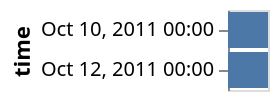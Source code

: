 {
  "$schema": "https://vega.github.io/schema/vega/v5.json",
  "background": "white",
  "padding": 5,
  "width": 20,
  "style": "cell",
  "data": [
    {
      "name": "source_0",
      "values": [{"date": "2011-10-10"}, {"date": "2011-10-12"}]
    },
    {
      "name": "data_0",
      "source": "source_0",
      "transform": [
        {"type": "formula", "expr": "toDate(datum[\"date\"])", "as": "date"},
        {
          "type": "formula",
          "expr": "utcOffset('hours', datum['date'], 1)",
          "as": "date_end"
        }
      ]
    }
  ],
  "signals": [
    {"name": "y_step", "value": 20},
    {
      "name": "height",
      "update": "bandspace(domain('y').length, 0.1, 0.05) * y_step"
    }
  ],
  "marks": [
    {
      "name": "marks",
      "type": "rect",
      "style": ["bar"],
      "from": {"data": "data_0"},
      "encode": {
        "update": {
          "fill": {"value": "#4c78a8"},
          "ariaRoleDescription": {"value": "bar"},
          "description": {
            "signal": "\"time: \" + (!isValid(datum[\"date\"]) || !isFinite(+datum[\"date\"]) ? \"\" + datum[\"date\"] : timeFormat(datum[\"date\"], timeUnitSpecifier([\"year\",\"month\",\"date\",\"hours\"], {\"year-month\":\"%b %Y \",\"year-month-date\":\"%b %d, %Y \"})))"
          },
          "x": {"field": {"group": "width"}},
          "x2": {"value": 0},
          "y": {"scale": "y", "field": "date"},
          "height": {"signal": "max(0.25, bandwidth('y'))"}
        }
      }
    }
  ],
  "scales": [
    {
      "name": "y",
      "type": "band",
      "domain": {"data": "data_0", "field": "date", "sort": true},
      "range": {"step": {"signal": "y_step"}},
      "paddingInner": 0.1,
      "paddingOuter": 0.05
    }
  ],
  "axes": [
    {
      "scale": "y",
      "orient": "left",
      "grid": false,
      "title": "time",
      "format": {
        "signal": "timeUnitSpecifier([\"year\",\"month\",\"date\",\"hours\"], {\"year-month\":\"%b %Y \",\"year-month-date\":\"%b %d, %Y \"})"
      },
      "formatType": "utc",
      "labelOverlap": true,
      "tickMinStep": {
        "signal": "datetime(2001, 0, 1, 1, 0, 0, 0) - datetime(2001, 0, 1, 0, 0, 0, 0)"
      },
      "zindex": 0
    }
  ]
}
